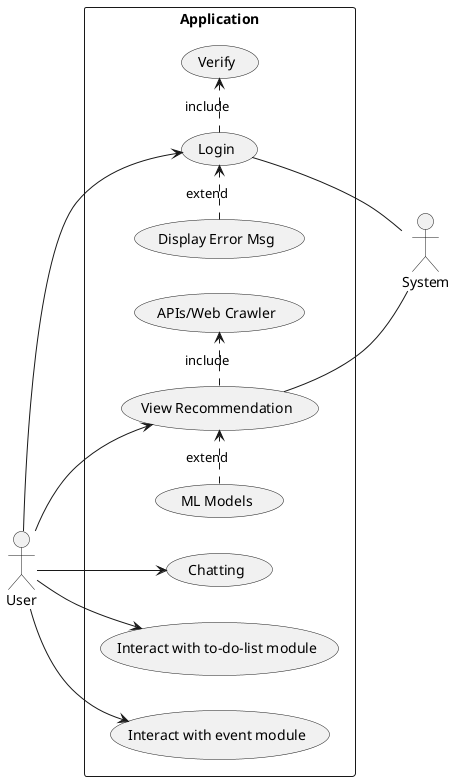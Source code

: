 @startuml Recommendation Use Case UML Diagram
left to right direction
skinparam packageStyle rectangle
actor User as u
actor System as s

package Application {
  usecase "Login" as Login
  usecase "View Recommendation" as VR
  usecase "Chatting" as C
  usecase "Verify" as V
  usecase "ML Models" as ML
  usecase "Display Error Msg" as DE
  usecase "Interact with to-do-list module" as TM
  usecase "Interact with event module" as EM
  usecase "APIs/Web Crawler" as API
  (Login) .> (V) : include
  (ML) .> (VR) : extend
  (DE) .> (Login) : extend
  (VR) .> (API) : include

}
u --> Login
u --> VR
u --> C
u --> TM
u --> EM

Login -- s 
VR -- s
@enduml
